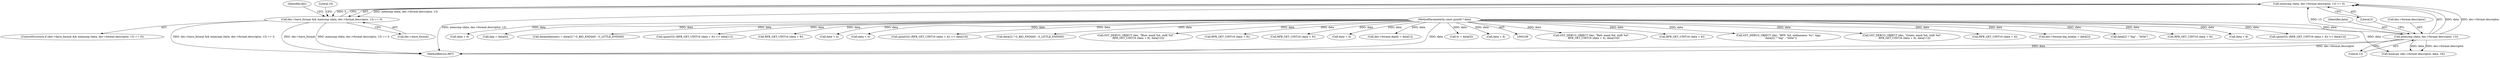 digraph "0_gstreamer_4cb1bcf1422bbcd79c0f683edb7ee85e3f7a31fe_0@API" {
"1000140" [label="(Call,memcmp (data, dec->format.descriptor, 13) == 0)"];
"1000141" [label="(Call,memcmp (data, dec->format.descriptor, 13))"];
"1000112" [label="(MethodParameterIn,const guint8 * data)"];
"1000136" [label="(Call,dec->have_format && memcmp (data, dec->format.descriptor, 13) == 0)"];
"1000135" [label="(ControlStructure,if (dec->have_format && memcmp (data, dec->format.descriptor, 13) == 0))"];
"1000142" [label="(Identifier,data)"];
"1000306" [label="(Call,GST_DEBUG_OBJECT (dec, \"Red: mask %d, shift %d\",\n      RFB_GET_UINT16 (data + 4), data[10]))"];
"1000287" [label="(Call,RFB_GET_UINT16 (data + 6))"];
"1000148" [label="(Literal,13)"];
"1000336" [label="(Call,GST_DEBUG_OBJECT (dec, \"BPP: %d. endianness: %s\", bpp,\n      data[2] ? \"big\" : \"little\"))"];
"1000316" [label="(Call,GST_DEBUG_OBJECT (dec, \"Green: mask %d, shift %d\",\n      RFB_GET_UINT16 (data + 6), data[11]))"];
"1000309" [label="(Call,RFB_GET_UINT16 (data + 4))"];
"1000112" [label="(MethodParameterIn,const guint8 * data)"];
"1000193" [label="(Call,dec->format.big_endian = data[2])"];
"1000340" [label="(Call,data[2] ? \"big\" : \"little\")"];
"1000275" [label="(Call,RFB_GET_UINT16 (data + 4))"];
"1000149" [label="(Literal,0)"];
"1000330" [label="(Call,data + 8)"];
"1000296" [label="(Call,(guint32) (RFB_GET_UINT16 (data + 8)) << data[12])"];
"1000320" [label="(Call,data + 6)"];
"1000179" [label="(Call,bpp = data[0])"];
"1000152" [label="(Literal,16)"];
"1000140" [label="(Call,memcmp (data, dec->format.descriptor, 13) == 0)"];
"1000202" [label="(Call,dataendianness = data[2] ? G_BIG_ENDIAN : G_LITTLE_ENDIAN)"];
"1000284" [label="(Call,(guint32) (RFB_GET_UINT16 (data + 6)) << data[11])"];
"1000299" [label="(Call,RFB_GET_UINT16 (data + 8))"];
"1000276" [label="(Call,data + 4)"];
"1000288" [label="(Call,data + 6)"];
"1000272" [label="(Call,(guint32) (RFB_GET_UINT16 (data + 4)) << data[10])"];
"1000153" [label="(Call,memcpy (dec->format.descriptor, data, 16))"];
"1000204" [label="(Call,data[2] ? G_BIG_ENDIAN : G_LITTLE_ENDIAN)"];
"1000143" [label="(Call,dec->format.descriptor)"];
"1000326" [label="(Call,GST_DEBUG_OBJECT (dec, \"Blue: mask %d, shift %d\",\n      RFB_GET_UINT16 (data + 8), data[12]))"];
"1000329" [label="(Call,RFB_GET_UINT16 (data + 8))"];
"1000137" [label="(Call,dec->have_format)"];
"1000319" [label="(Call,RFB_GET_UINT16 (data + 6))"];
"1000141" [label="(Call,memcmp (data, dec->format.descriptor, 13))"];
"1000310" [label="(Call,data + 4)"];
"1000156" [label="(Identifier,dec)"];
"1000184" [label="(Call,dec->format.depth = data[1])"];
"1000136" [label="(Call,dec->have_format && memcmp (data, dec->format.descriptor, 13) == 0)"];
"1000210" [label="(Call,tc = data[3])"];
"1000519" [label="(MethodReturn,RET)"];
"1000300" [label="(Call,data + 8)"];
"1000140" -> "1000136"  [label="AST: "];
"1000140" -> "1000149"  [label="CFG: "];
"1000141" -> "1000140"  [label="AST: "];
"1000149" -> "1000140"  [label="AST: "];
"1000136" -> "1000140"  [label="CFG: "];
"1000140" -> "1000519"  [label="DDG: memcmp (data, dec->format.descriptor, 13)"];
"1000140" -> "1000136"  [label="DDG: memcmp (data, dec->format.descriptor, 13)"];
"1000140" -> "1000136"  [label="DDG: 0"];
"1000141" -> "1000140"  [label="DDG: data"];
"1000141" -> "1000140"  [label="DDG: dec->format.descriptor"];
"1000141" -> "1000140"  [label="DDG: 13"];
"1000141" -> "1000148"  [label="CFG: "];
"1000142" -> "1000141"  [label="AST: "];
"1000143" -> "1000141"  [label="AST: "];
"1000148" -> "1000141"  [label="AST: "];
"1000149" -> "1000141"  [label="CFG: "];
"1000141" -> "1000519"  [label="DDG: data"];
"1000141" -> "1000519"  [label="DDG: dec->format.descriptor"];
"1000112" -> "1000141"  [label="DDG: data"];
"1000141" -> "1000153"  [label="DDG: dec->format.descriptor"];
"1000141" -> "1000153"  [label="DDG: data"];
"1000112" -> "1000109"  [label="AST: "];
"1000112" -> "1000519"  [label="DDG: data"];
"1000112" -> "1000153"  [label="DDG: data"];
"1000112" -> "1000179"  [label="DDG: data"];
"1000112" -> "1000184"  [label="DDG: data"];
"1000112" -> "1000193"  [label="DDG: data"];
"1000112" -> "1000202"  [label="DDG: data"];
"1000112" -> "1000204"  [label="DDG: data"];
"1000112" -> "1000210"  [label="DDG: data"];
"1000112" -> "1000275"  [label="DDG: data"];
"1000112" -> "1000276"  [label="DDG: data"];
"1000112" -> "1000272"  [label="DDG: data"];
"1000112" -> "1000287"  [label="DDG: data"];
"1000112" -> "1000288"  [label="DDG: data"];
"1000112" -> "1000284"  [label="DDG: data"];
"1000112" -> "1000299"  [label="DDG: data"];
"1000112" -> "1000300"  [label="DDG: data"];
"1000112" -> "1000296"  [label="DDG: data"];
"1000112" -> "1000309"  [label="DDG: data"];
"1000112" -> "1000310"  [label="DDG: data"];
"1000112" -> "1000306"  [label="DDG: data"];
"1000112" -> "1000319"  [label="DDG: data"];
"1000112" -> "1000320"  [label="DDG: data"];
"1000112" -> "1000316"  [label="DDG: data"];
"1000112" -> "1000329"  [label="DDG: data"];
"1000112" -> "1000330"  [label="DDG: data"];
"1000112" -> "1000326"  [label="DDG: data"];
"1000112" -> "1000336"  [label="DDG: data"];
"1000112" -> "1000340"  [label="DDG: data"];
"1000136" -> "1000135"  [label="AST: "];
"1000136" -> "1000137"  [label="CFG: "];
"1000137" -> "1000136"  [label="AST: "];
"1000152" -> "1000136"  [label="CFG: "];
"1000156" -> "1000136"  [label="CFG: "];
"1000136" -> "1000519"  [label="DDG: memcmp (data, dec->format.descriptor, 13) == 0"];
"1000136" -> "1000519"  [label="DDG: dec->have_format && memcmp (data, dec->format.descriptor, 13) == 0"];
"1000136" -> "1000519"  [label="DDG: dec->have_format"];
}
